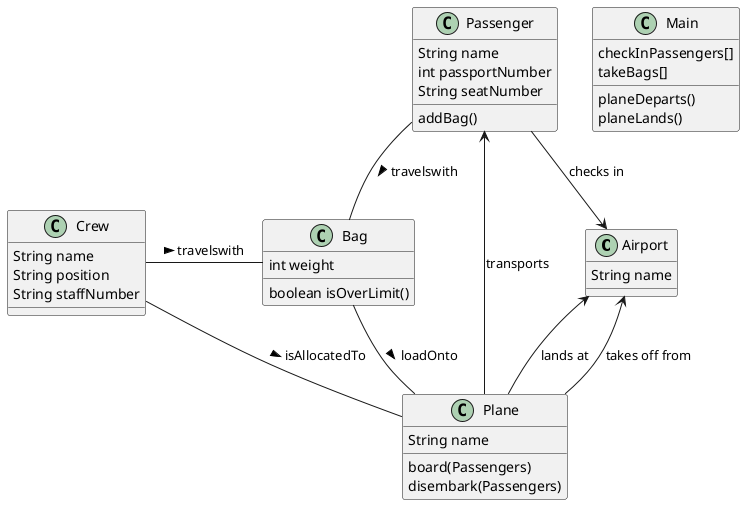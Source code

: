 @startuml Airport

Airport <-- Plane: lands at
Airport <-- Plane: takes off from
Passenger -- Bag : travelswith >
Passenger <-- Plane: transports
Passenger --> Airport: checks in
Bag -- Plane: loadOnto >
Crew - Bag : travelswith >
Crew - Plane : isAllocatedTo >

class Main {
    checkInPassengers[]
    takeBags[]
    planeDeparts()
    planeLands()

}
class Airport {
    String name
   
}

class Passenger {
    String name
    int passportNumber
    String seatNumber
    addBag()
}

class Bag {
    int weight
    boolean isOverLimit()
}

class Plane {
    String name
    board(Passengers)
    disembark(Passengers)
}

class Crew {
    String name
    String position
    String staffNumber
}
@enduml